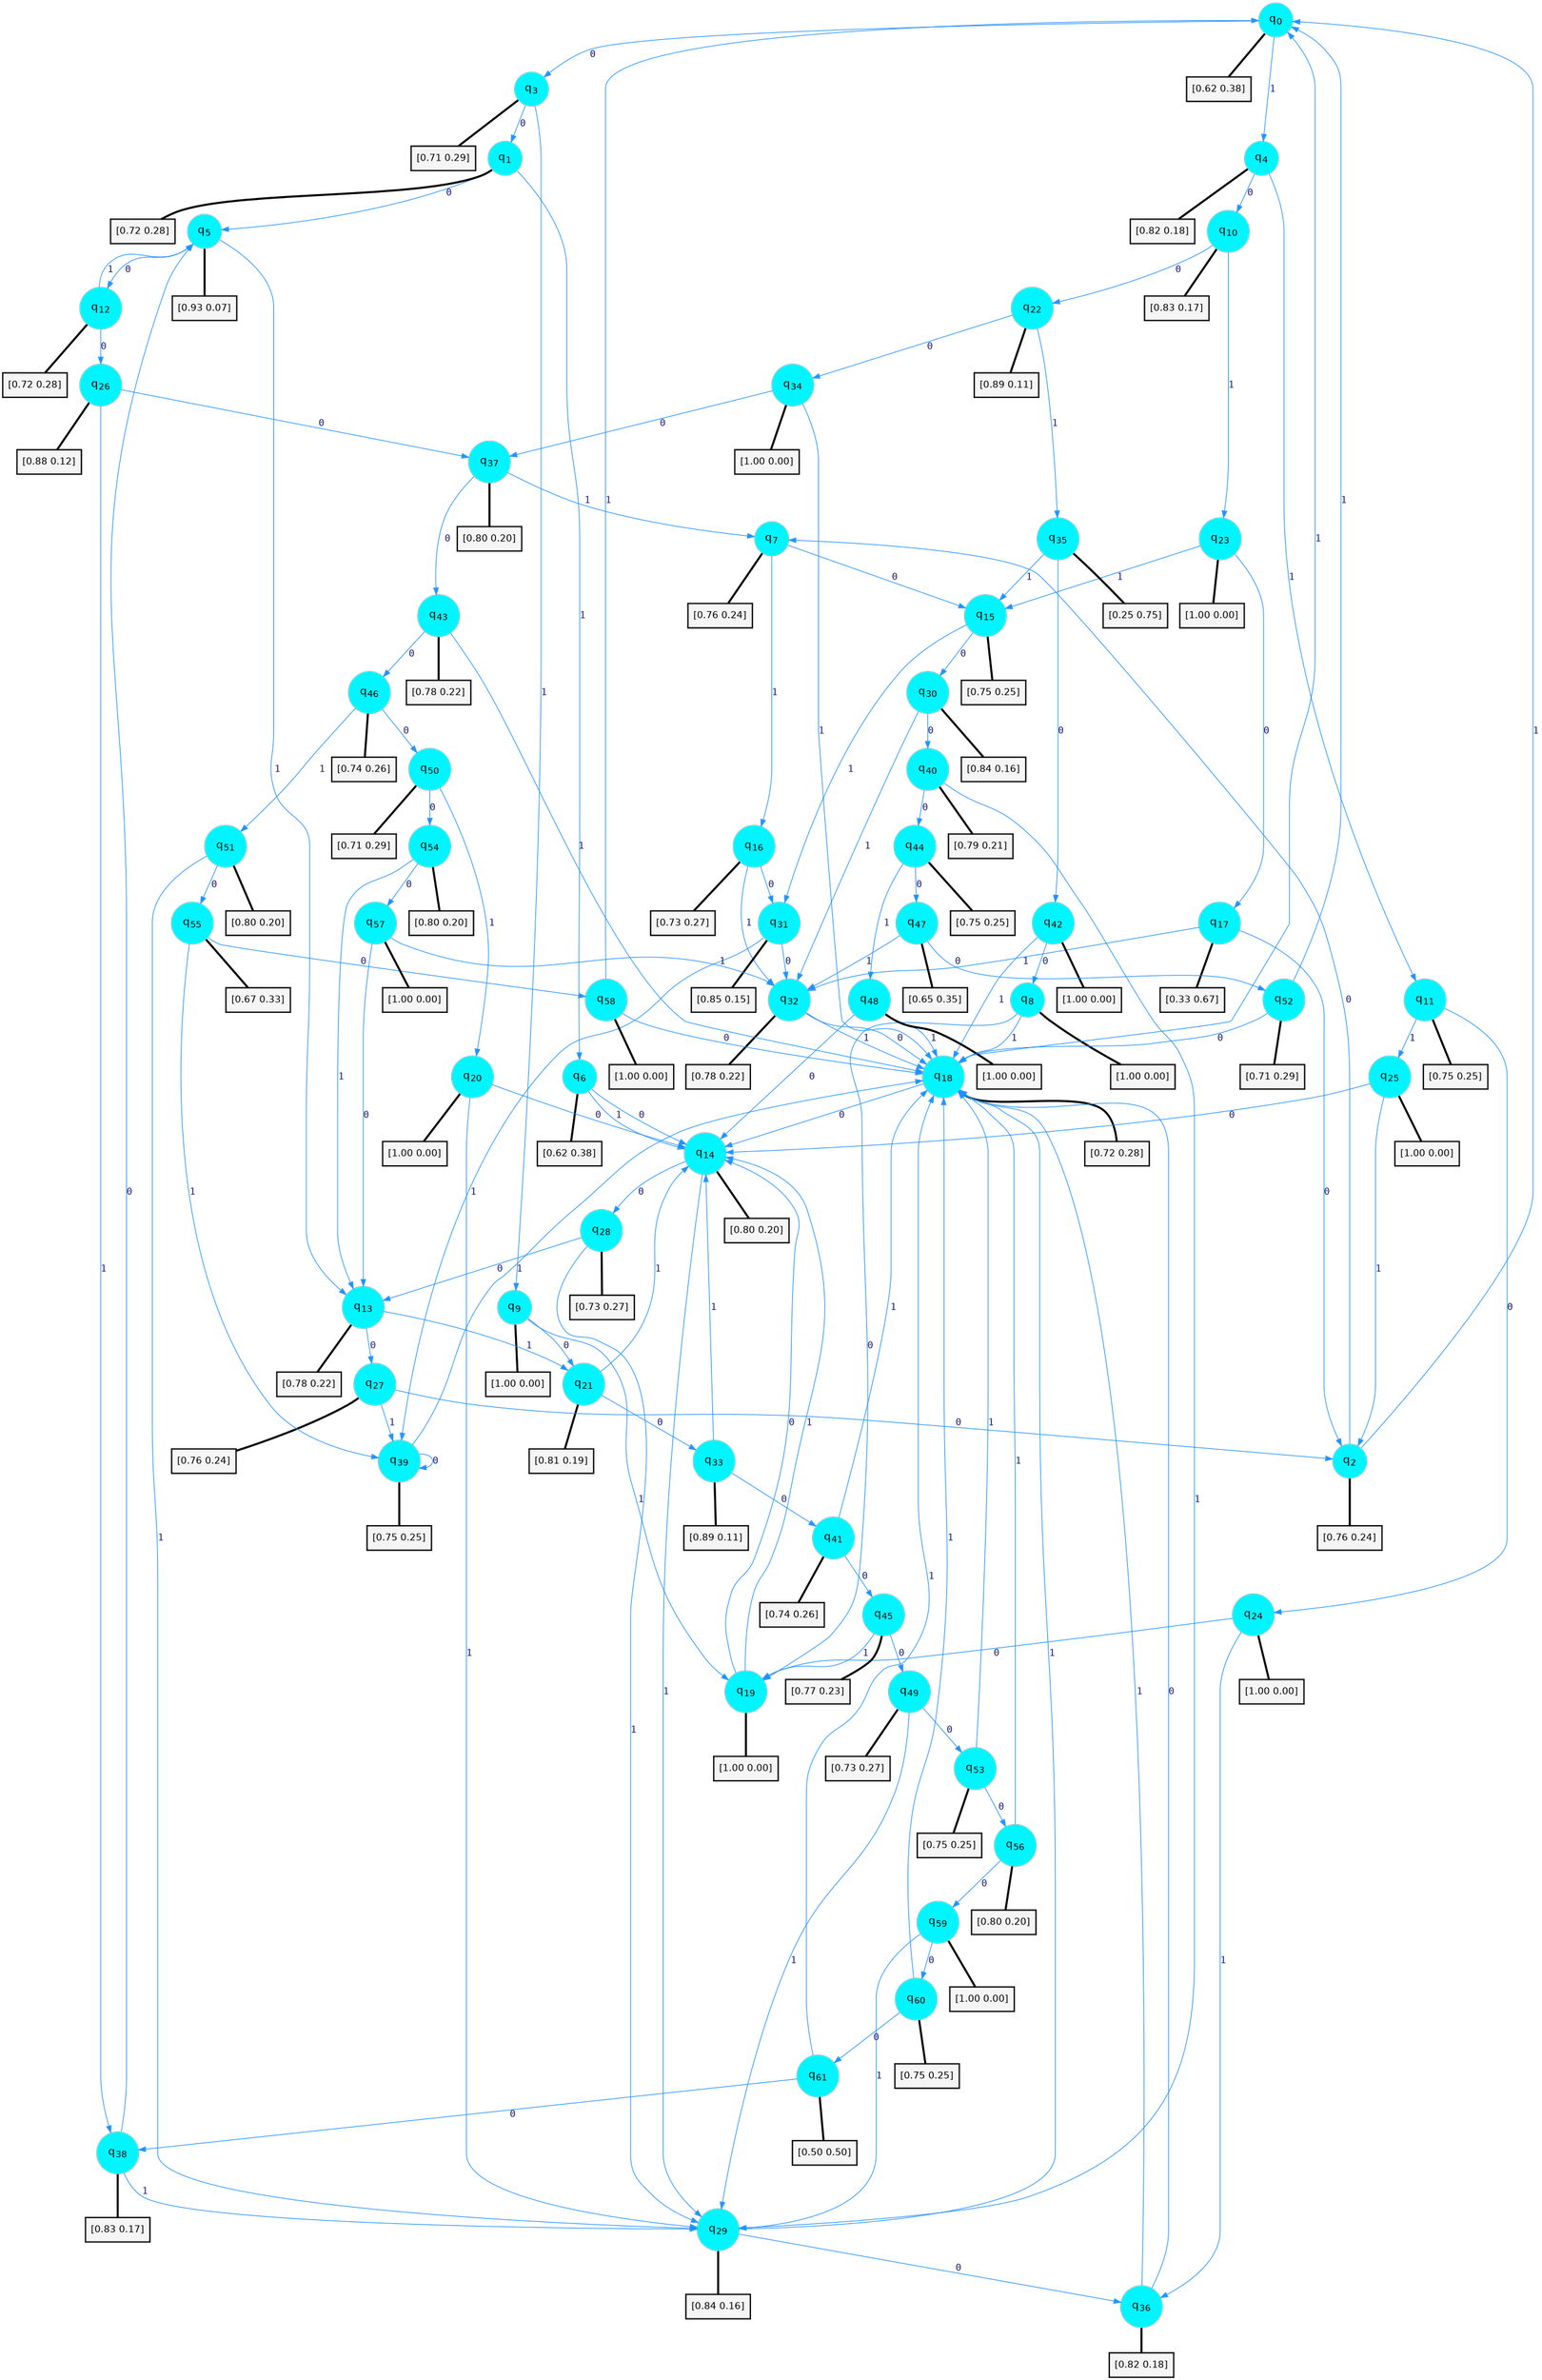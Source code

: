 digraph G {
graph [
bgcolor=transparent, dpi=300, rankdir=TD, size="40,25"];
node [
color=gray, fillcolor=turquoise1, fontcolor=black, fontname=Helvetica, fontsize=16, fontweight=bold, shape=circle, style=filled];
edge [
arrowsize=1, color=dodgerblue1, fontcolor=midnightblue, fontname=courier, fontweight=bold, penwidth=1, style=solid, weight=20];
0[label=<q<SUB>0</SUB>>];
1[label=<q<SUB>1</SUB>>];
2[label=<q<SUB>2</SUB>>];
3[label=<q<SUB>3</SUB>>];
4[label=<q<SUB>4</SUB>>];
5[label=<q<SUB>5</SUB>>];
6[label=<q<SUB>6</SUB>>];
7[label=<q<SUB>7</SUB>>];
8[label=<q<SUB>8</SUB>>];
9[label=<q<SUB>9</SUB>>];
10[label=<q<SUB>10</SUB>>];
11[label=<q<SUB>11</SUB>>];
12[label=<q<SUB>12</SUB>>];
13[label=<q<SUB>13</SUB>>];
14[label=<q<SUB>14</SUB>>];
15[label=<q<SUB>15</SUB>>];
16[label=<q<SUB>16</SUB>>];
17[label=<q<SUB>17</SUB>>];
18[label=<q<SUB>18</SUB>>];
19[label=<q<SUB>19</SUB>>];
20[label=<q<SUB>20</SUB>>];
21[label=<q<SUB>21</SUB>>];
22[label=<q<SUB>22</SUB>>];
23[label=<q<SUB>23</SUB>>];
24[label=<q<SUB>24</SUB>>];
25[label=<q<SUB>25</SUB>>];
26[label=<q<SUB>26</SUB>>];
27[label=<q<SUB>27</SUB>>];
28[label=<q<SUB>28</SUB>>];
29[label=<q<SUB>29</SUB>>];
30[label=<q<SUB>30</SUB>>];
31[label=<q<SUB>31</SUB>>];
32[label=<q<SUB>32</SUB>>];
33[label=<q<SUB>33</SUB>>];
34[label=<q<SUB>34</SUB>>];
35[label=<q<SUB>35</SUB>>];
36[label=<q<SUB>36</SUB>>];
37[label=<q<SUB>37</SUB>>];
38[label=<q<SUB>38</SUB>>];
39[label=<q<SUB>39</SUB>>];
40[label=<q<SUB>40</SUB>>];
41[label=<q<SUB>41</SUB>>];
42[label=<q<SUB>42</SUB>>];
43[label=<q<SUB>43</SUB>>];
44[label=<q<SUB>44</SUB>>];
45[label=<q<SUB>45</SUB>>];
46[label=<q<SUB>46</SUB>>];
47[label=<q<SUB>47</SUB>>];
48[label=<q<SUB>48</SUB>>];
49[label=<q<SUB>49</SUB>>];
50[label=<q<SUB>50</SUB>>];
51[label=<q<SUB>51</SUB>>];
52[label=<q<SUB>52</SUB>>];
53[label=<q<SUB>53</SUB>>];
54[label=<q<SUB>54</SUB>>];
55[label=<q<SUB>55</SUB>>];
56[label=<q<SUB>56</SUB>>];
57[label=<q<SUB>57</SUB>>];
58[label=<q<SUB>58</SUB>>];
59[label=<q<SUB>59</SUB>>];
60[label=<q<SUB>60</SUB>>];
61[label=<q<SUB>61</SUB>>];
62[label="[0.62 0.38]", shape=box,fontcolor=black, fontname=Helvetica, fontsize=14, penwidth=2, fillcolor=whitesmoke,color=black];
63[label="[0.72 0.28]", shape=box,fontcolor=black, fontname=Helvetica, fontsize=14, penwidth=2, fillcolor=whitesmoke,color=black];
64[label="[0.76 0.24]", shape=box,fontcolor=black, fontname=Helvetica, fontsize=14, penwidth=2, fillcolor=whitesmoke,color=black];
65[label="[0.71 0.29]", shape=box,fontcolor=black, fontname=Helvetica, fontsize=14, penwidth=2, fillcolor=whitesmoke,color=black];
66[label="[0.82 0.18]", shape=box,fontcolor=black, fontname=Helvetica, fontsize=14, penwidth=2, fillcolor=whitesmoke,color=black];
67[label="[0.93 0.07]", shape=box,fontcolor=black, fontname=Helvetica, fontsize=14, penwidth=2, fillcolor=whitesmoke,color=black];
68[label="[0.62 0.38]", shape=box,fontcolor=black, fontname=Helvetica, fontsize=14, penwidth=2, fillcolor=whitesmoke,color=black];
69[label="[0.76 0.24]", shape=box,fontcolor=black, fontname=Helvetica, fontsize=14, penwidth=2, fillcolor=whitesmoke,color=black];
70[label="[1.00 0.00]", shape=box,fontcolor=black, fontname=Helvetica, fontsize=14, penwidth=2, fillcolor=whitesmoke,color=black];
71[label="[1.00 0.00]", shape=box,fontcolor=black, fontname=Helvetica, fontsize=14, penwidth=2, fillcolor=whitesmoke,color=black];
72[label="[0.83 0.17]", shape=box,fontcolor=black, fontname=Helvetica, fontsize=14, penwidth=2, fillcolor=whitesmoke,color=black];
73[label="[0.75 0.25]", shape=box,fontcolor=black, fontname=Helvetica, fontsize=14, penwidth=2, fillcolor=whitesmoke,color=black];
74[label="[0.72 0.28]", shape=box,fontcolor=black, fontname=Helvetica, fontsize=14, penwidth=2, fillcolor=whitesmoke,color=black];
75[label="[0.78 0.22]", shape=box,fontcolor=black, fontname=Helvetica, fontsize=14, penwidth=2, fillcolor=whitesmoke,color=black];
76[label="[0.80 0.20]", shape=box,fontcolor=black, fontname=Helvetica, fontsize=14, penwidth=2, fillcolor=whitesmoke,color=black];
77[label="[0.75 0.25]", shape=box,fontcolor=black, fontname=Helvetica, fontsize=14, penwidth=2, fillcolor=whitesmoke,color=black];
78[label="[0.73 0.27]", shape=box,fontcolor=black, fontname=Helvetica, fontsize=14, penwidth=2, fillcolor=whitesmoke,color=black];
79[label="[0.33 0.67]", shape=box,fontcolor=black, fontname=Helvetica, fontsize=14, penwidth=2, fillcolor=whitesmoke,color=black];
80[label="[0.72 0.28]", shape=box,fontcolor=black, fontname=Helvetica, fontsize=14, penwidth=2, fillcolor=whitesmoke,color=black];
81[label="[1.00 0.00]", shape=box,fontcolor=black, fontname=Helvetica, fontsize=14, penwidth=2, fillcolor=whitesmoke,color=black];
82[label="[1.00 0.00]", shape=box,fontcolor=black, fontname=Helvetica, fontsize=14, penwidth=2, fillcolor=whitesmoke,color=black];
83[label="[0.81 0.19]", shape=box,fontcolor=black, fontname=Helvetica, fontsize=14, penwidth=2, fillcolor=whitesmoke,color=black];
84[label="[0.89 0.11]", shape=box,fontcolor=black, fontname=Helvetica, fontsize=14, penwidth=2, fillcolor=whitesmoke,color=black];
85[label="[1.00 0.00]", shape=box,fontcolor=black, fontname=Helvetica, fontsize=14, penwidth=2, fillcolor=whitesmoke,color=black];
86[label="[1.00 0.00]", shape=box,fontcolor=black, fontname=Helvetica, fontsize=14, penwidth=2, fillcolor=whitesmoke,color=black];
87[label="[1.00 0.00]", shape=box,fontcolor=black, fontname=Helvetica, fontsize=14, penwidth=2, fillcolor=whitesmoke,color=black];
88[label="[0.88 0.12]", shape=box,fontcolor=black, fontname=Helvetica, fontsize=14, penwidth=2, fillcolor=whitesmoke,color=black];
89[label="[0.76 0.24]", shape=box,fontcolor=black, fontname=Helvetica, fontsize=14, penwidth=2, fillcolor=whitesmoke,color=black];
90[label="[0.73 0.27]", shape=box,fontcolor=black, fontname=Helvetica, fontsize=14, penwidth=2, fillcolor=whitesmoke,color=black];
91[label="[0.84 0.16]", shape=box,fontcolor=black, fontname=Helvetica, fontsize=14, penwidth=2, fillcolor=whitesmoke,color=black];
92[label="[0.84 0.16]", shape=box,fontcolor=black, fontname=Helvetica, fontsize=14, penwidth=2, fillcolor=whitesmoke,color=black];
93[label="[0.85 0.15]", shape=box,fontcolor=black, fontname=Helvetica, fontsize=14, penwidth=2, fillcolor=whitesmoke,color=black];
94[label="[0.78 0.22]", shape=box,fontcolor=black, fontname=Helvetica, fontsize=14, penwidth=2, fillcolor=whitesmoke,color=black];
95[label="[0.89 0.11]", shape=box,fontcolor=black, fontname=Helvetica, fontsize=14, penwidth=2, fillcolor=whitesmoke,color=black];
96[label="[1.00 0.00]", shape=box,fontcolor=black, fontname=Helvetica, fontsize=14, penwidth=2, fillcolor=whitesmoke,color=black];
97[label="[0.25 0.75]", shape=box,fontcolor=black, fontname=Helvetica, fontsize=14, penwidth=2, fillcolor=whitesmoke,color=black];
98[label="[0.82 0.18]", shape=box,fontcolor=black, fontname=Helvetica, fontsize=14, penwidth=2, fillcolor=whitesmoke,color=black];
99[label="[0.80 0.20]", shape=box,fontcolor=black, fontname=Helvetica, fontsize=14, penwidth=2, fillcolor=whitesmoke,color=black];
100[label="[0.83 0.17]", shape=box,fontcolor=black, fontname=Helvetica, fontsize=14, penwidth=2, fillcolor=whitesmoke,color=black];
101[label="[0.75 0.25]", shape=box,fontcolor=black, fontname=Helvetica, fontsize=14, penwidth=2, fillcolor=whitesmoke,color=black];
102[label="[0.79 0.21]", shape=box,fontcolor=black, fontname=Helvetica, fontsize=14, penwidth=2, fillcolor=whitesmoke,color=black];
103[label="[0.74 0.26]", shape=box,fontcolor=black, fontname=Helvetica, fontsize=14, penwidth=2, fillcolor=whitesmoke,color=black];
104[label="[1.00 0.00]", shape=box,fontcolor=black, fontname=Helvetica, fontsize=14, penwidth=2, fillcolor=whitesmoke,color=black];
105[label="[0.78 0.22]", shape=box,fontcolor=black, fontname=Helvetica, fontsize=14, penwidth=2, fillcolor=whitesmoke,color=black];
106[label="[0.75 0.25]", shape=box,fontcolor=black, fontname=Helvetica, fontsize=14, penwidth=2, fillcolor=whitesmoke,color=black];
107[label="[0.77 0.23]", shape=box,fontcolor=black, fontname=Helvetica, fontsize=14, penwidth=2, fillcolor=whitesmoke,color=black];
108[label="[0.74 0.26]", shape=box,fontcolor=black, fontname=Helvetica, fontsize=14, penwidth=2, fillcolor=whitesmoke,color=black];
109[label="[0.65 0.35]", shape=box,fontcolor=black, fontname=Helvetica, fontsize=14, penwidth=2, fillcolor=whitesmoke,color=black];
110[label="[1.00 0.00]", shape=box,fontcolor=black, fontname=Helvetica, fontsize=14, penwidth=2, fillcolor=whitesmoke,color=black];
111[label="[0.73 0.27]", shape=box,fontcolor=black, fontname=Helvetica, fontsize=14, penwidth=2, fillcolor=whitesmoke,color=black];
112[label="[0.71 0.29]", shape=box,fontcolor=black, fontname=Helvetica, fontsize=14, penwidth=2, fillcolor=whitesmoke,color=black];
113[label="[0.80 0.20]", shape=box,fontcolor=black, fontname=Helvetica, fontsize=14, penwidth=2, fillcolor=whitesmoke,color=black];
114[label="[0.71 0.29]", shape=box,fontcolor=black, fontname=Helvetica, fontsize=14, penwidth=2, fillcolor=whitesmoke,color=black];
115[label="[0.75 0.25]", shape=box,fontcolor=black, fontname=Helvetica, fontsize=14, penwidth=2, fillcolor=whitesmoke,color=black];
116[label="[0.80 0.20]", shape=box,fontcolor=black, fontname=Helvetica, fontsize=14, penwidth=2, fillcolor=whitesmoke,color=black];
117[label="[0.67 0.33]", shape=box,fontcolor=black, fontname=Helvetica, fontsize=14, penwidth=2, fillcolor=whitesmoke,color=black];
118[label="[0.80 0.20]", shape=box,fontcolor=black, fontname=Helvetica, fontsize=14, penwidth=2, fillcolor=whitesmoke,color=black];
119[label="[1.00 0.00]", shape=box,fontcolor=black, fontname=Helvetica, fontsize=14, penwidth=2, fillcolor=whitesmoke,color=black];
120[label="[1.00 0.00]", shape=box,fontcolor=black, fontname=Helvetica, fontsize=14, penwidth=2, fillcolor=whitesmoke,color=black];
121[label="[1.00 0.00]", shape=box,fontcolor=black, fontname=Helvetica, fontsize=14, penwidth=2, fillcolor=whitesmoke,color=black];
122[label="[0.75 0.25]", shape=box,fontcolor=black, fontname=Helvetica, fontsize=14, penwidth=2, fillcolor=whitesmoke,color=black];
123[label="[0.50 0.50]", shape=box,fontcolor=black, fontname=Helvetica, fontsize=14, penwidth=2, fillcolor=whitesmoke,color=black];
0->3 [label=0];
0->4 [label=1];
0->62 [arrowhead=none, penwidth=3,color=black];
1->5 [label=0];
1->6 [label=1];
1->63 [arrowhead=none, penwidth=3,color=black];
2->7 [label=0];
2->0 [label=1];
2->64 [arrowhead=none, penwidth=3,color=black];
3->1 [label=0];
3->9 [label=1];
3->65 [arrowhead=none, penwidth=3,color=black];
4->10 [label=0];
4->11 [label=1];
4->66 [arrowhead=none, penwidth=3,color=black];
5->12 [label=0];
5->13 [label=1];
5->67 [arrowhead=none, penwidth=3,color=black];
6->14 [label=0];
6->14 [label=1];
6->68 [arrowhead=none, penwidth=3,color=black];
7->15 [label=0];
7->16 [label=1];
7->69 [arrowhead=none, penwidth=3,color=black];
8->19 [label=0];
8->18 [label=1];
8->70 [arrowhead=none, penwidth=3,color=black];
9->21 [label=0];
9->19 [label=1];
9->71 [arrowhead=none, penwidth=3,color=black];
10->22 [label=0];
10->23 [label=1];
10->72 [arrowhead=none, penwidth=3,color=black];
11->24 [label=0];
11->25 [label=1];
11->73 [arrowhead=none, penwidth=3,color=black];
12->26 [label=0];
12->5 [label=1];
12->74 [arrowhead=none, penwidth=3,color=black];
13->27 [label=0];
13->21 [label=1];
13->75 [arrowhead=none, penwidth=3,color=black];
14->28 [label=0];
14->29 [label=1];
14->76 [arrowhead=none, penwidth=3,color=black];
15->30 [label=0];
15->31 [label=1];
15->77 [arrowhead=none, penwidth=3,color=black];
16->31 [label=0];
16->32 [label=1];
16->78 [arrowhead=none, penwidth=3,color=black];
17->2 [label=0];
17->32 [label=1];
17->79 [arrowhead=none, penwidth=3,color=black];
18->14 [label=0];
18->0 [label=1];
18->80 [arrowhead=none, penwidth=3,color=black];
19->14 [label=0];
19->14 [label=1];
19->81 [arrowhead=none, penwidth=3,color=black];
20->14 [label=0];
20->29 [label=1];
20->82 [arrowhead=none, penwidth=3,color=black];
21->33 [label=0];
21->14 [label=1];
21->83 [arrowhead=none, penwidth=3,color=black];
22->34 [label=0];
22->35 [label=1];
22->84 [arrowhead=none, penwidth=3,color=black];
23->17 [label=0];
23->15 [label=1];
23->85 [arrowhead=none, penwidth=3,color=black];
24->19 [label=0];
24->36 [label=1];
24->86 [arrowhead=none, penwidth=3,color=black];
25->14 [label=0];
25->2 [label=1];
25->87 [arrowhead=none, penwidth=3,color=black];
26->37 [label=0];
26->38 [label=1];
26->88 [arrowhead=none, penwidth=3,color=black];
27->2 [label=0];
27->39 [label=1];
27->89 [arrowhead=none, penwidth=3,color=black];
28->13 [label=0];
28->29 [label=1];
28->90 [arrowhead=none, penwidth=3,color=black];
29->36 [label=0];
29->18 [label=1];
29->91 [arrowhead=none, penwidth=3,color=black];
30->40 [label=0];
30->32 [label=1];
30->92 [arrowhead=none, penwidth=3,color=black];
31->32 [label=0];
31->39 [label=1];
31->93 [arrowhead=none, penwidth=3,color=black];
32->18 [label=0];
32->18 [label=1];
32->94 [arrowhead=none, penwidth=3,color=black];
33->41 [label=0];
33->14 [label=1];
33->95 [arrowhead=none, penwidth=3,color=black];
34->37 [label=0];
34->18 [label=1];
34->96 [arrowhead=none, penwidth=3,color=black];
35->42 [label=0];
35->15 [label=1];
35->97 [arrowhead=none, penwidth=3,color=black];
36->18 [label=0];
36->18 [label=1];
36->98 [arrowhead=none, penwidth=3,color=black];
37->43 [label=0];
37->7 [label=1];
37->99 [arrowhead=none, penwidth=3,color=black];
38->5 [label=0];
38->29 [label=1];
38->100 [arrowhead=none, penwidth=3,color=black];
39->39 [label=0];
39->18 [label=1];
39->101 [arrowhead=none, penwidth=3,color=black];
40->44 [label=0];
40->29 [label=1];
40->102 [arrowhead=none, penwidth=3,color=black];
41->45 [label=0];
41->18 [label=1];
41->103 [arrowhead=none, penwidth=3,color=black];
42->8 [label=0];
42->18 [label=1];
42->104 [arrowhead=none, penwidth=3,color=black];
43->46 [label=0];
43->18 [label=1];
43->105 [arrowhead=none, penwidth=3,color=black];
44->47 [label=0];
44->48 [label=1];
44->106 [arrowhead=none, penwidth=3,color=black];
45->49 [label=0];
45->19 [label=1];
45->107 [arrowhead=none, penwidth=3,color=black];
46->50 [label=0];
46->51 [label=1];
46->108 [arrowhead=none, penwidth=3,color=black];
47->52 [label=0];
47->32 [label=1];
47->109 [arrowhead=none, penwidth=3,color=black];
48->14 [label=0];
48->18 [label=1];
48->110 [arrowhead=none, penwidth=3,color=black];
49->53 [label=0];
49->29 [label=1];
49->111 [arrowhead=none, penwidth=3,color=black];
50->54 [label=0];
50->20 [label=1];
50->112 [arrowhead=none, penwidth=3,color=black];
51->55 [label=0];
51->29 [label=1];
51->113 [arrowhead=none, penwidth=3,color=black];
52->18 [label=0];
52->0 [label=1];
52->114 [arrowhead=none, penwidth=3,color=black];
53->56 [label=0];
53->18 [label=1];
53->115 [arrowhead=none, penwidth=3,color=black];
54->57 [label=0];
54->13 [label=1];
54->116 [arrowhead=none, penwidth=3,color=black];
55->58 [label=0];
55->39 [label=1];
55->117 [arrowhead=none, penwidth=3,color=black];
56->59 [label=0];
56->18 [label=1];
56->118 [arrowhead=none, penwidth=3,color=black];
57->13 [label=0];
57->32 [label=1];
57->119 [arrowhead=none, penwidth=3,color=black];
58->18 [label=0];
58->0 [label=1];
58->120 [arrowhead=none, penwidth=3,color=black];
59->60 [label=0];
59->29 [label=1];
59->121 [arrowhead=none, penwidth=3,color=black];
60->61 [label=0];
60->18 [label=1];
60->122 [arrowhead=none, penwidth=3,color=black];
61->38 [label=0];
61->18 [label=1];
61->123 [arrowhead=none, penwidth=3,color=black];
}
